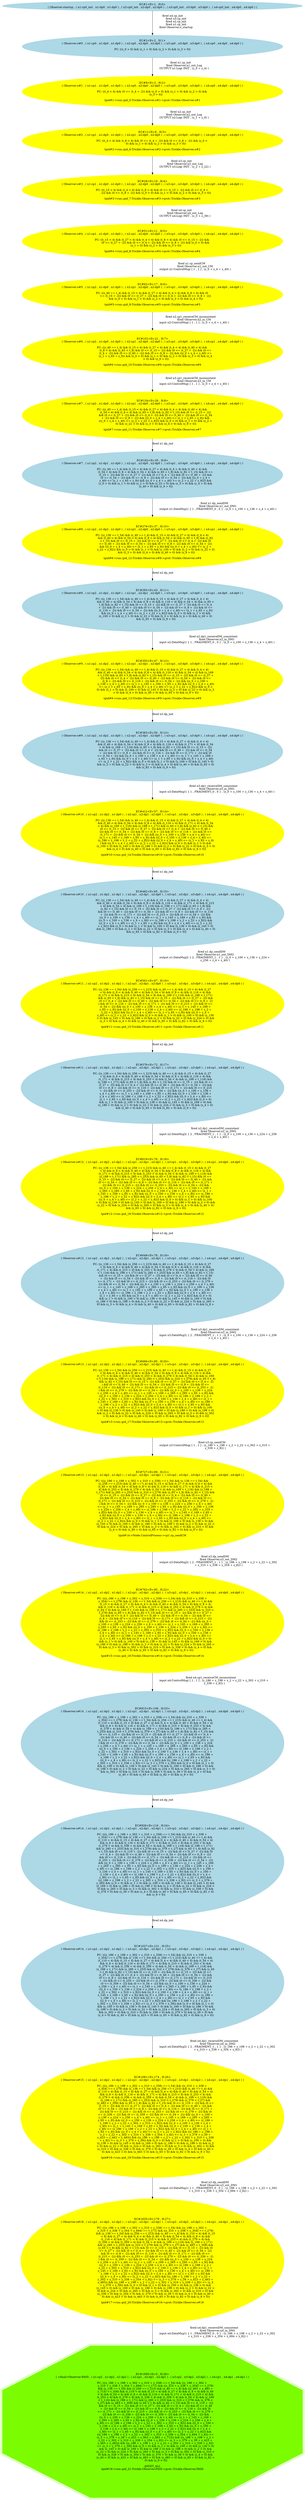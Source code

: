 digraph fscn {
EC1 [
	label="EC#1<Ev:1 , H:0>
( Observer:startup , ( n1:cp0_init , n1:dp0 , n1:dp0 ) , ( n2:cp0_init , n2:dp0 , n2:dp0 ) , ( n3:cp0_init , n3:dp0 , n3:dp0 ) , ( n4:cp0_init , n4:dp0 , n4:dp0 ) )"
	color=lightblue
	shape=ellipse
	style=filled
]
EC1 -> EC2 [
	label="fired n4.cp_init
	fired n3.cp_init
	fired n2.cp_init
	fired n1.cp_init
	fired Observer.o_startup
	"
]
EC2 [
	label="EC#2<Ev:2 , H:1>
( Observer:o#0 , ( n1:cp0 , n1:dp0 , n1:dp0 ) , ( n2:cp0 , n2:dp0 , n2:dp0 ) , ( n3:cp0 , n3:dp0 , n3:dp0 ) , ( n4:cp0 , n4:dp0 , n4:dp0 ) )

PC: ((z_0 > 0) && (z_1 > 0) && (z_2 > 0) && (z_3 > 0))
	"
	color=lightblue
	shape=ellipse
	style=filled
]
EC2 -> EC8 [
	label="fired n1.cp_init
	fired Observer.n1_out_Log
	OUTPUT n1:Log( INIT , (z_0 + z_4) )
	"
]
EC8 [
	label="EC#8<Ev:3 , H:2>
( Observer:o#1 , ( n1:cp1 , n1:dp0 , n1:dp0 ) , ( n2:cp0 , n2:dp0 , n2:dp0 ) , ( n3:cp0 , n3:dp0 , n3:dp0 ) , ( n4:cp0 , n4:dp0 , n4:dp0 ) )

PC: ((t_4 < 4) && (0 <= (t_4 + -2)) && (z_0 > 0) && (z_1 > 0) && (z_2 > 0) && 
	(z_3 > 0))
	
tpid#1->run::pid_5:Trickle.Observer.o#1->prot::Trickle.Observer.o#1"
	color=yellow
	shape=ellipse
	style=filled
]
EC8 -> EC11 [
	label="fired n2.cp_init
	fired Observer.n2_out_Log
	OUTPUT n2:Log( INIT , (z_1 + z_9) )
	"
]
EC11 [
	label="EC#11<Ev:6 , H:3>
( Observer:o#2 , ( n1:cp1 , n1:dp0 , n1:dp0 ) , ( n2:cp1 , n2:dp0 , n2:dp0 ) , ( n3:cp0 , n3:dp0 , n3:dp0 ) , ( n4:cp0 , n4:dp0 , n4:dp0 ) )

PC: ((t_4 < 4) && (t_8 < 4) && (0 <= (t_4 + -2)) && (0 <= (t_8 + -2)) && (z_0 > 
	0) && (z_1 > 0) && (z_2 > 0) && (z_3 > 0))
	
tpid#2->run::pid_6:Trickle.Observer.o#2->prot::Trickle.Observer.o#2"
	color=yellow
	shape=ellipse
	style=filled
]
EC11 -> EC28 [
	label="fired n3.cp_init
	fired Observer.n3_out_Log
	OUTPUT n3:Log( INIT , (z_2 + z_22) )
	"
]
EC28 [
	label="EC#28<Ev:10 , H:4>
( Observer:o#3 , ( n1:cp1 , n1:dp0 , n1:dp0 ) , ( n2:cp1 , n2:dp0 , n2:dp0 ) , ( n3:cp1 , n3:dp0 , n3:dp0 ) , ( n4:cp0 , n4:dp0 , n4:dp0 ) )

PC: ((t_15 < 4) && (t_4 < 4) && (t_8 < 4) && (0 <= (t_15 + -2)) && (0 <= (t_4 + 
	-2)) && (0 <= (t_8 + -2)) && (z_0 > 0) && (z_1 > 0) && (z_2 > 0) && (z_3 > 0))
	
tpid#3->run::pid_7:Trickle.Observer.o#3->prot::Trickle.Observer.o#3"
	color=yellow
	shape=ellipse
	style=filled
]
EC28 -> EC51 [
	label="fired n4.cp_init
	fired Observer.n4_out_Log
	OUTPUT n4:Log( INIT , (z_3 + z_39) )
	"
]
EC51 [
	label="EC#51<Ev:11 , H:5>
( Observer:o#4 , ( n1:cp1 , n1:dp0 , n1:dp0 ) , ( n2:cp1 , n2:dp0 , n2:dp0 ) , ( n3:cp1 , n3:dp0 , n3:dp0 ) , ( n4:cp1 , n4:dp0 , n4:dp0 ) )

PC: ((t_15 < 4) && (t_27 < 4) && (t_4 < 4) && (t_8 < 4) && (0 <= (t_15 + -2)) && 
	(0 <= (t_27 + -2)) && (0 <= (t_4 + -2)) && (0 <= (t_8 + -2)) && (z_0 > 0) && 
	(z_1 > 0) && (z_2 > 0) && (z_3 > 0))
	
tpid#4->run::pid_8:Trickle.Observer.o#4->prot::Trickle.Observer.o#4"
	color=yellow
	shape=ellipse
	style=filled
]
EC51 -> EC62 [
	label="fired n1.cp_sendCM
	fired Observer.n1_out_CM
	output n1:ControlMsg( [ 1 , 1 ] , (z_0 + z_4 + z_40) )
	"
]
EC62 [
	label="EC#62<Ev:17 , H:6>
( Observer:o#5 , ( n1:cp2 , n1:dp0 , n1:dp0 ) , ( n2:cp1 , n2:dp0 , n2:dp0 ) , ( n3:cp1 , n3:dp0 , n3:dp0 ) , ( n4:cp1 , n4:dp0 , n4:dp0 ) )

PC: ((z_40 == t_4) && (t_15 < 4) && (t_27 < 4) && (t_4 < 4) && (t_8 < 4) && (0 
	<= (t_15 + -2)) && (0 <= (t_27 + -2)) && (0 <= (t_4 + -2)) && (0 <= (t_8 + -2)) 
	&& (z_0 > 0) && (z_1 > 0) && (z_2 > 0) && (z_3 > 0) && (z_4 > 0))
	
tpid#5->run::pid_9:Trickle.Observer.o#5->prot::Trickle.Observer.o#5"
	color=yellow
	shape=ellipse
	style=filled
]
EC62 -> EC101 [
	label="fired n2.cp1_receiveCM_inconsistent
	fired Observer.n2_in_CM
	input n2:ControlMsg( [ 1 , 1 ] , (z_0 + z_4 + z_40) )
	"
]
EC101 [
	label="EC#101<Ev:21 , H:7>
( Observer:o#6 , ( n1:cp2 , n1:dp0 , n1:dp0 ) , ( n2:cp1 , n2:dp0 , n2:dp0 ) , ( n3:cp1 , n3:dp0 , n3:dp0 ) , ( n4:cp1 , n4:dp0 , n4:dp0 ) )

PC: ((z_40 == t_4) && (t_15 < 4) && (t_27 < 4) && (t_4 < 4) && (t_40 < 4) && 
	(t_8 < 4) && (z_65 < t_8) && (0 <= (t_15 + -2)) && (0 <= (t_27 + -2)) && (0 <= 
	(t_4 + -2)) && (0 <= (t_40 + -2)) && (0 <= (t_8 + -2)) && ((z_0 + z_4 + z_40) <= 
	(z_1 + z_65 + z_9)) && (z_0 > 0) && (z_1 > 0) && (z_2 > 0) && (z_3 > 0) && (z_4 
	> 0) && (z_9 > 0))
	
tpid#6->run::pid_10:Trickle.Observer.o#6->prot::Trickle.Observer.o#6"
	color=yellow
	shape=ellipse
	style=filled
]
EC101 -> EC134 [
	label="fired n3.cp1_receiveCM_inconsistent
	fired Observer.n3_in_CM
	input n3:ControlMsg( [ 1 , 1 ] , (z_0 + z_4 + z_40) )
	"
]
EC134 [
	label="EC#134<Ev:26 , H:8>
( Observer:o#7 , ( n1:cp2 , n1:dp0 , n1:dp0 ) , ( n2:cp1 , n2:dp0 , n2:dp0 ) , ( n3:cp1 , n3:dp0 , n3:dp0 ) , ( n4:cp1 , n4:dp0 , n4:dp0 ) )

PC: ((z_40 == t_4) && (t_15 < 4) && (t_27 < 4) && (t_4 < 4) && (t_40 < 4) && 
	(t_54 < 4) && (t_8 < 4) && (z_65 < t_8) && (z_82 < t_15) && (0 <= (t_15 + -2)) 
	&& (0 <= (t_27 + -2)) && (0 <= (t_4 + -2)) && (0 <= (t_40 + -2)) && (0 <= (t_54 
	+ -2)) && (0 <= (t_8 + -2)) && ((z_0 + z_4 + z_40) <= (z_1 + z_65 + z_9)) && 
	((z_0 + z_4 + z_40) <= (z_2 + z_22 + z_82)) && (z_0 > 0) && (z_1 > 0) && (z_2 > 
	0) && (z_22 > 0) && (z_3 > 0) && (z_4 > 0) && (z_9 > 0))
	
tpid#7->run::pid_11:Trickle.Observer.o#7->prot::Trickle.Observer.o#7"
	color=yellow
	shape=ellipse
	style=filled
]
EC134 -> EC182 [
	label="fired n1.dp_init
	"
]
EC182 [
	label="EC#182<Ev:35 , H:9>
( Observer:o#7 , ( n1:cp2 , n1:dp1 , n1:dp0 ) , ( n2:cp1 , n2:dp0 , n2:dp0 ) , ( n3:cp1 , n3:dp0 , n3:dp0 ) , ( n4:cp1 , n4:dp0 , n4:dp0 ) )

PC: ((z_40 == t_4) && (t_15 < 4) && (t_27 < 4) && (t_4 < 4) && (t_40 < 4) && 
	(t_54 < 4) && (t_8 < 4) && (t_54 < 4) && (z_65 < t_8) && (z_82 < t_15) && (0 <= 
	(t_15 + -2)) && (0 <= (t_27 + -2)) && (0 <= (t_4 + -2)) && (0 <= (t_40 + -2)) && 
	(0 <= (t_54 + -2)) && (0 <= (t_8 + -2)) && (0 <= (t_54 + -2)) && ((z_0 + z_4 + 
	z_40) <= (z_1 + z_65 + z_9)) && ((z_0 + z_4 + z_40) <= (z_2 + z_22 + z_82)) && 
	(z_0 > 0) && (z_1 > 0) && (z_2 > 0) && (z_22 > 0) && (z_3 > 0) && (z_4 > 0) && 
	(z_40 > 0) && (z_9 > 0))
	"
	color=lightblue
	shape=ellipse
	style=filled
]
EC182 -> EC276 [
	label="fired n1.dp_sendDM
	fired Observer.n1_out_DM1
	output n1:DataMsg1( { 1 , FRAGMENT_0 , 0 } , (z_0 + z_100 + z_136 + z_4 + z_40) )
	"
]
EC276 [
	label="EC#276<Ev:37 , H:10>
( Observer:o#8 , ( n1:cp2 , n1:dp2 , n1:dp0 ) , ( n2:cp1 , n2:dp0 , n2:dp0 ) , ( n3:cp1 , n3:dp0 , n3:dp0 ) , ( n4:cp1 , n4:dp0 , n4:dp0 ) )

PC: ((z_136 == t_54) && (z_40 == t_4) && (t_15 < 4) && (t_27 < 4) && (t_4 < 4) 
	&& (t_40 < 4) && (t_54 < 4) && (t_8 < 4) && (t_54 < 4) && (z_65 < t_8) && (z_82 
	< t_15) && (0 <= (t_15 + -2)) && (0 <= (t_27 + -2)) && (0 <= (t_4 + -2)) && (0 
	<= (t_40 + -2)) && (0 <= (t_54 + -2)) && (0 <= (t_8 + -2)) && (0 <= (t_54 + -2)) 
	&& ((z_0 + z_4 + z_40) <= (z_1 + z_65 + z_9)) && ((z_0 + z_4 + z_40) <= (z_2 + 
	z_22 + z_82)) && (z_0 > 0) && (z_1 > 0) && (z_100 > 0) && (z_2 > 0) && (z_22 > 0)
	 && (z_3 > 0) && (z_4 > 0) && (z_40 > 0) && (z_9 > 0))
	
tpid#8->run::pid_12:Trickle.Observer.o#8->prot::Trickle.Observer.o#8"
	color=yellow
	shape=ellipse
	style=filled
]
EC276 -> EC293 [
	label="fired n2.dp_init
	"
]
EC293 [
	label="EC#293<Ev:43 , H:11>
( Observer:o#8 , ( n1:cp2 , n1:dp2 , n1:dp0 ) , ( n2:cp1 , n2:dp1 , n2:dp0 ) , ( n3:cp1 , n3:dp0 , n3:dp0 ) , ( n4:cp1 , n4:dp0 , n4:dp0 ) )

PC: ((z_136 == t_54) && (z_40 == t_4) && (t_15 < 4) && (t_27 < 4) && (t_4 < 4) 
	&& (t_40 < 4) && (t_54 < 4) && (t_8 < 4) && (t_116 < 4) && (t_54 < 4) && (z_65 < 
	t_8) && (z_82 < t_15) && (0 <= (t_15 + -2)) && (0 <= (t_27 + -2)) && (0 <= (t_4 
	+ -2)) && (0 <= (t_40 + -2)) && (0 <= (t_54 + -2)) && (0 <= (t_8 + -2)) && (0 <= 
	(t_116 + -2)) && (0 <= (t_54 + -2)) && ((z_0 + z_4 + z_40) <= (z_1 + z_65 + z_9))
	 && ((z_0 + z_4 + z_40) <= (z_2 + z_22 + z_82)) && (z_0 > 0) && (z_1 > 0) && 
	(z_100 > 0) && (z_2 > 0) && (z_22 > 0) && (z_3 > 0) && (z_4 > 0) && (z_40 > 0) 
	&& (z_65 > 0) && (z_9 > 0))
	"
	color=lightblue
	shape=ellipse
	style=filled
]
EC293 -> EC350 [
	label="fired n2.dp1_receiveDM_consistent
	fired Observer.n2_in_DM1
	input n2:DataMsg1( { 1 , FRAGMENT_0 , 0 } , (z_0 + z_100 + z_136 + z_4 + z_40) )
	"
]
EC350 [
	label="EC#350<Ev:47 , H:12>
( Observer:o#9 , ( n1:cp2 , n1:dp2 , n1:dp0 ) , ( n2:cp1 , n2:dp1 , n2:dp0 ) , ( n3:cp1 , n3:dp0 , n3:dp0 ) , ( n4:cp1 , n4:dp0 , n4:dp0 ) )

PC: ((z_136 == t_54) && (z_40 == t_4) && (t_15 < 4) && (t_27 < 4) && (t_4 < 4) 
	&& (t_40 < 4) && (t_54 < 4) && (t_8 < 4) && (t_116 < 4) && (t_54 < 4) && (z_169 
	< t_116) && (z_65 < t_8) && (z_82 < t_15) && (0 <= (t_15 + -2)) && (0 <= (t_27 + 
	-2)) && (0 <= (t_4 + -2)) && (0 <= (t_40 + -2)) && (0 <= (t_54 + -2)) && (0 <= 
	(t_8 + -2)) && (0 <= (t_116 + -2)) && (0 <= (t_54 + -2)) && ((z_0 + z_100 + 
	z_136 + z_4 + z_40) <= (z_1 + z_145 + z_169 + z_65 + z_9)) && ((z_0 + z_4 + z_40)
	 <= (z_1 + z_65 + z_9)) && ((z_0 + z_4 + z_40) <= (z_2 + z_22 + z_82)) && (z_0 > 
	0) && (z_1 > 0) && (z_100 > 0) && (z_145 > 0) && (z_2 > 0) && (z_22 > 0) && (z_3 
	> 0) && (z_4 > 0) && (z_40 > 0) && (z_65 > 0) && (z_9 > 0))
	
tpid#9->run::pid_13:Trickle.Observer.o#9->prot::Trickle.Observer.o#9"
	color=yellow
	shape=ellipse
	style=filled
]
EC350 -> EC383 [
	label="fired n3.dp_init
	"
]
EC383 [
	label="EC#383<Ev:50 , H:13>
( Observer:o#9 , ( n1:cp2 , n1:dp2 , n1:dp0 ) , ( n2:cp1 , n2:dp1 , n2:dp0 ) , ( n3:cp1 , n3:dp1 , n3:dp0 ) , ( n4:cp1 , n4:dp0 , n4:dp0 ) )

PC: ((z_136 == t_54) && (z_40 == t_4) && (t_15 < 4) && (t_27 < 4) && (t_4 < 4) 
	&& (t_40 < 4) && (t_54 < 4) && (t_8 < 4) && (t_116 < 4) && (t_171 < 4) && (t_54 
	< 4) && (z_169 < t_116) && (z_65 < t_8) && (z_82 < t_15) && (0 <= (t_15 + -2)) 
	&& (0 <= (t_27 + -2)) && (0 <= (t_4 + -2)) && (0 <= (t_40 + -2)) && (0 <= (t_54 
	+ -2)) && (0 <= (t_8 + -2)) && (0 <= (t_116 + -2)) && (0 <= (t_171 + -2)) && (0 
	<= (t_54 + -2)) && ((z_0 + z_100 + z_136 + z_4 + z_40) <= (z_1 + z_145 + z_169 + 
	z_65 + z_9)) && ((z_0 + z_4 + z_40) <= (z_1 + z_65 + z_9)) && ((z_0 + z_4 + z_40)
	 <= (z_2 + z_22 + z_82)) && (z_0 > 0) && (z_1 > 0) && (z_100 > 0) && (z_145 > 0) 
	&& (z_2 > 0) && (z_22 > 0) && (z_3 > 0) && (z_4 > 0) && (z_40 > 0) && (z_65 > 0) 
	&& (z_82 > 0) && (z_9 > 0))
	"
	color=lightblue
	shape=ellipse
	style=filled
]
EC383 -> EC412 [
	label="fired n3.dp1_receiveDM_consistent
	fired Observer.n3_in_DM1
	input n3:DataMsg1( { 1 , FRAGMENT_0 , 0 } , (z_0 + z_100 + z_136 + z_4 + z_40) )
	"
]
EC412 [
	label="EC#412<Ev:57 , H:14>
( Observer:o#10 , ( n1:cp2 , n1:dp2 , n1:dp0 ) , ( n2:cp1 , n2:dp1 , n2:dp0 ) , ( n3:cp1 , n3:dp1 , n3:dp0 ) , ( n4:cp1 , n4:dp0 , n4:dp0 ) )

PC: ((z_136 == t_54) && (z_40 == t_4) && (t_15 < 4) && (t_27 < 4) && (t_4 < 4) 
	&& (t_40 < 4) && (t_54 < 4) && (t_8 < 4) && (t_116 < 4) && (t_171 < 4) && (t_54 
	< 4) && (z_169 < t_116) && (z_198 < t_171) && (z_65 < t_8) && (z_82 < t_15) && 
	(0 <= (t_15 + -2)) && (0 <= (t_27 + -2)) && (0 <= (t_4 + -2)) && (0 <= (t_40 + 
	-2)) && (0 <= (t_54 + -2)) && (0 <= (t_8 + -2)) && (0 <= (t_116 + -2)) && (0 <= 
	(t_171 + -2)) && (0 <= (t_54 + -2)) && ((z_0 + z_100 + z_136 + z_4 + z_40) <= 
	(z_1 + z_145 + z_169 + z_65 + z_9)) && ((z_0 + z_100 + z_136 + z_4 + z_40) <= 
	(z_186 + z_198 + z_2 + z_22 + z_82)) && ((z_0 + z_4 + z_40) <= (z_1 + z_65 + z_9)
	) && ((z_0 + z_4 + z_40) <= (z_2 + z_22 + z_82)) && (z_0 > 0) && (z_1 > 0) && 
	(z_100 > 0) && (z_145 > 0) && (z_186 > 0) && (z_2 > 0) && (z_22 > 0) && (z_3 > 0)
	 && (z_4 > 0) && (z_40 > 0) && (z_65 > 0) && (z_82 > 0) && (z_9 > 0))
	
tpid#10->run::pid_14:Trickle.Observer.o#10->prot::Trickle.Observer.o#10"
	color=yellow
	shape=ellipse
	style=filled
]
EC412 -> EC482 [
	label="fired n1.dp_init
	"
]
EC482 [
	label="EC#482<Ev:65 , H:15>
( Observer:o#10 , ( n1:cp2 , n1:dp2 , n1:dp1 ) , ( n2:cp1 , n2:dp1 , n2:dp0 ) , ( n3:cp1 , n3:dp1 , n3:dp0 ) , ( n4:cp1 , n4:dp0 , n4:dp0 ) )

PC: ((z_136 == t_54) && (z_40 == t_4) && (t_15 < 4) && (t_27 < 4) && (t_4 < 4) 
	&& (t_40 < 4) && (t_54 < 4) && (t_8 < 4) && (t_116 < 4) && (t_171 < 4) && (t_215 
	< 4) && (t_54 < 4) && (z_169 < t_116) && (z_198 < t_171) && (z_65 < t_8) && 
	(z_82 < t_15) && (0 <= (t_15 + -2)) && (0 <= (t_27 + -2)) && (0 <= (t_4 + -2)) 
	&& (0 <= (t_40 + -2)) && (0 <= (t_54 + -2)) && (0 <= (t_8 + -2)) && (0 <= (t_116 
	+ -2)) && (0 <= (t_171 + -2)) && (0 <= (t_215 + -2)) && (0 <= (t_54 + -2)) && 
	((z_0 + z_100 + z_136 + z_4 + z_40) <= (z_1 + z_145 + z_169 + z_65 + z_9)) && 
	((z_0 + z_100 + z_136 + z_4 + z_40) <= (z_186 + z_198 + z_2 + z_22 + z_82)) && 
	((z_0 + z_4 + z_40) <= (z_1 + z_65 + z_9)) && ((z_0 + z_4 + z_40) <= (z_2 + z_22 
	+ z_82)) && (z_0 > 0) && (z_1 > 0) && (z_100 > 0) && (z_136 > 0) && (z_145 > 0) 
	&& (z_186 > 0) && (z_2 > 0) && (z_22 > 0) && (z_3 > 0) && (z_4 > 0) && (z_40 > 0)
	 && (z_65 > 0) && (z_82 > 0) && (z_9 > 0))
	"
	color=lightblue
	shape=ellipse
	style=filled
]
EC482 -> EC561 [
	label="fired n1.dp_sendDM
	fired Observer.n1_out_DM2
	output n1:DataMsg2( { 2 , FRAGMENT_1 , 1 } , (z_0 + z_100 + z_136 + z_224 + 
	z_256 + z_4 + z_40) )
	"
]
EC561 [
	label="EC#561<Ev:67 , H:16>
( Observer:o#11 , ( n1:cp2 , n1:dp2 , n1:dp2 ) , ( n2:cp1 , n2:dp1 , n2:dp0 ) , ( n3:cp1 , n3:dp1 , n3:dp0 ) , ( n4:cp1 , n4:dp0 , n4:dp0 ) )

PC: ((z_136 == t_54) && (z_256 == t_215) && (z_40 == t_4) && (t_15 < 4) && (t_27 
	< 4) && (t_4 < 4) && (t_40 < 4) && (t_54 < 4) && (t_8 < 4) && (t_116 < 4) && 
	(t_171 < 4) && (t_215 < 4) && (t_54 < 4) && (z_169 < t_116) && (z_198 < t_171) 
	&& (z_65 < t_8) && (z_82 < t_15) && (0 <= (t_15 + -2)) && (0 <= (t_27 + -2)) && 
	(0 <= (t_4 + -2)) && (0 <= (t_40 + -2)) && (0 <= (t_54 + -2)) && (0 <= (t_8 + -2)
	) && (0 <= (t_116 + -2)) && (0 <= (t_171 + -2)) && (0 <= (t_215 + -2)) && (0 <= 
	(t_54 + -2)) && ((z_0 + z_100 + z_136 + z_4 + z_40) <= (z_1 + z_145 + z_169 + 
	z_65 + z_9)) && ((z_0 + z_100 + z_136 + z_4 + z_40) <= (z_186 + z_198 + z_2 + 
	z_22 + z_82)) && ((z_0 + z_4 + z_40) <= (z_1 + z_65 + z_9)) && ((z_0 + z_4 + 
	z_40) <= (z_2 + z_22 + z_82)) && (z_0 > 0) && (z_1 > 0) && (z_100 > 0) && (z_136 
	> 0) && (z_145 > 0) && (z_186 > 0) && (z_2 > 0) && (z_22 > 0) && (z_224 > 0) && 
	(z_3 > 0) && (z_4 > 0) && (z_40 > 0) && (z_65 > 0) && (z_82 > 0) && (z_9 > 0))
	
tpid#11->run::pid_15:Trickle.Observer.o#11->prot::Trickle.Observer.o#11"
	color=yellow
	shape=ellipse
	style=filled
]
EC561 -> EC576 [
	label="fired n2.dp_init
	"
]
EC576 [
	label="EC#576<Ev:72 , H:17>
( Observer:o#11 , ( n1:cp2 , n1:dp2 , n1:dp2 ) , ( n2:cp1 , n2:dp1 , n2:dp1 ) , ( n3:cp1 , n3:dp1 , n3:dp0 ) , ( n4:cp1 , n4:dp0 , n4:dp0 ) )

PC: ((z_136 == t_54) && (z_256 == t_215) && (z_40 == t_4) && (t_15 < 4) && (t_27 
	< 4) && (t_4 < 4) && (t_40 < 4) && (t_54 < 4) && (t_8 < 4) && (t_116 < 4) && 
	(t_171 < 4) && (t_215 < 4) && (t_253 < 4) && (t_54 < 4) && (z_169 < t_116) && 
	(z_198 < t_171) && (z_65 < t_8) && (z_82 < t_15) && (0 <= (t_15 + -2)) && (0 <= 
	(t_27 + -2)) && (0 <= (t_4 + -2)) && (0 <= (t_40 + -2)) && (0 <= (t_54 + -2)) && 
	(0 <= (t_8 + -2)) && (0 <= (t_116 + -2)) && (0 <= (t_171 + -2)) && (0 <= (t_215 
	+ -2)) && (0 <= (t_253 + -2)) && (0 <= (t_54 + -2)) && ((z_0 + z_100 + z_136 + 
	z_4 + z_40) <= (z_1 + z_145 + z_169 + z_65 + z_9)) && ((z_0 + z_100 + z_136 + 
	z_4 + z_40) <= (z_186 + z_198 + z_2 + z_22 + z_82)) && ((z_0 + z_4 + z_40) <= 
	(z_1 + z_65 + z_9)) && ((z_0 + z_4 + z_40) <= (z_2 + z_22 + z_82)) && (z_0 > 0) 
	&& (z_1 > 0) && (z_100 > 0) && (z_136 > 0) && (z_145 > 0) && (z_169 > 0) && 
	(z_186 > 0) && (z_2 > 0) && (z_22 > 0) && (z_224 > 0) && (z_3 > 0) && (z_4 > 0) 
	&& (z_40 > 0) && (z_65 > 0) && (z_82 > 0) && (z_9 > 0))
	"
	color=lightblue
	shape=ellipse
	style=filled
]
EC576 -> EC619 [
	label="fired n2.dp1_receiveDM_consistent
	fired Observer.n2_in_DM2
	input n2:DataMsg2( { 2 , FRAGMENT_1 , 1 } , (z_0 + z_100 + z_136 + z_224 + z_256 
	+ z_4 + z_40) )
	"
]
EC619 [
	label="EC#619<Ev:76 , H:18>
( Observer:o#12 , ( n1:cp2 , n1:dp2 , n1:dp2 ) , ( n2:cp1 , n2:dp1 , n2:dp1 ) , ( n3:cp1 , n3:dp1 , n3:dp0 ) , ( n4:cp1 , n4:dp0 , n4:dp0 ) )

PC: ((z_136 == t_54) && (z_256 == t_215) && (z_40 == t_4) && (t_15 < 4) && (t_27 
	< 4) && (t_4 < 4) && (t_40 < 4) && (t_54 < 4) && (t_8 < 4) && (t_116 < 4) && 
	(t_171 < 4) && (t_215 < 4) && (t_253 < 4) && (t_54 < 4) && (z_169 < t_116) && 
	(z_198 < t_171) && (z_285 < t_253) && (z_65 < t_8) && (z_82 < t_15) && (0 <= 
	(t_15 + -2)) && (0 <= (t_27 + -2)) && (0 <= (t_4 + -2)) && (0 <= (t_40 + -2)) && 
	(0 <= (t_54 + -2)) && (0 <= (t_8 + -2)) && (0 <= (t_116 + -2)) && (0 <= (t_171 + 
	-2)) && (0 <= (t_215 + -2)) && (0 <= (t_253 + -2)) && (0 <= (t_54 + -2)) && 
	((z_0 + z_100 + z_136 + z_224 + z_256 + z_4 + z_40) <= (z_1 + z_145 + z_169 + 
	z_265 + z_285 + z_65 + z_9)) && ((z_0 + z_100 + z_136 + z_4 + z_40) <= (z_1 + 
	z_145 + z_169 + z_65 + z_9)) && ((z_0 + z_100 + z_136 + z_4 + z_40) <= (z_186 + 
	z_198 + z_2 + z_22 + z_82)) && ((z_0 + z_4 + z_40) <= (z_1 + z_65 + z_9)) && 
	((z_0 + z_4 + z_40) <= (z_2 + z_22 + z_82)) && (z_0 > 0) && (z_1 > 0) && (z_100 
	> 0) && (z_136 > 0) && (z_145 > 0) && (z_169 > 0) && (z_186 > 0) && (z_2 > 0) && 
	(z_22 > 0) && (z_224 > 0) && (z_265 > 0) && (z_3 > 0) && (z_4 > 0) && (z_40 > 0) 
	&& (z_65 > 0) && (z_82 > 0) && (z_9 > 0))
	
tpid#12->run::pid_16:Trickle.Observer.o#12->prot::Trickle.Observer.o#12"
	color=yellow
	shape=ellipse
	style=filled
]
EC619 -> EC648 [
	label="fired n3.dp_init
	"
]
EC648 [
	label="EC#648<Ev:78 , H:19>
( Observer:o#12 , ( n1:cp2 , n1:dp2 , n1:dp2 ) , ( n2:cp1 , n2:dp1 , n2:dp1 ) , ( n3:cp1 , n3:dp1 , n3:dp1 ) , ( n4:cp1 , n4:dp0 , n4:dp0 ) )

PC: ((z_136 == t_54) && (z_256 == t_215) && (z_40 == t_4) && (t_15 < 4) && (t_27 
	< 4) && (t_4 < 4) && (t_40 < 4) && (t_54 < 4) && (t_8 < 4) && (t_116 < 4) && 
	(t_171 < 4) && (t_215 < 4) && (t_253 < 4) && (t_279 < 4) && (t_54 < 4) && (z_169 
	< t_116) && (z_198 < t_171) && (z_285 < t_253) && (z_65 < t_8) && (z_82 < t_15) 
	&& (0 <= (t_15 + -2)) && (0 <= (t_27 + -2)) && (0 <= (t_4 + -2)) && (0 <= (t_40 
	+ -2)) && (0 <= (t_54 + -2)) && (0 <= (t_8 + -2)) && (0 <= (t_116 + -2)) && (0 
	<= (t_171 + -2)) && (0 <= (t_215 + -2)) && (0 <= (t_253 + -2)) && (0 <= (t_279 + 
	-2)) && (0 <= (t_54 + -2)) && ((z_0 + z_100 + z_136 + z_224 + z_256 + z_4 + z_40)
	 <= (z_1 + z_145 + z_169 + z_265 + z_285 + z_65 + z_9)) && ((z_0 + z_100 + z_136 
	+ z_4 + z_40) <= (z_1 + z_145 + z_169 + z_65 + z_9)) && ((z_0 + z_100 + z_136 + 
	z_4 + z_40) <= (z_186 + z_198 + z_2 + z_22 + z_82)) && ((z_0 + z_4 + z_40) <= 
	(z_1 + z_65 + z_9)) && ((z_0 + z_4 + z_40) <= (z_2 + z_22 + z_82)) && (z_0 > 0) 
	&& (z_1 > 0) && (z_100 > 0) && (z_136 > 0) && (z_145 > 0) && (z_169 > 0) && 
	(z_186 > 0) && (z_198 > 0) && (z_2 > 0) && (z_22 > 0) && (z_224 > 0) && (z_265 > 
	0) && (z_3 > 0) && (z_4 > 0) && (z_40 > 0) && (z_65 > 0) && (z_82 > 0) && (z_9 > 
	0))
	"
	color=lightblue
	shape=ellipse
	style=filled
]
EC648 -> EC666 [
	label="fired n3.dp1_receiveDM_consistent
	fired Observer.n3_in_DM2
	input n3:DataMsg2( { 2 , FRAGMENT_1 , 1 } , (z_0 + z_100 + z_136 + z_224 + z_256 
	+ z_4 + z_40) )
	"
]
EC666 [
	label="EC#666<Ev:85 , H:20>
( Observer:o#13 , ( n1:cp2 , n1:dp2 , n1:dp2 ) , ( n2:cp1 , n2:dp1 , n2:dp1 ) , ( n3:cp1 , n3:dp1 , n3:dp1 ) , ( n4:cp1 , n4:dp0 , n4:dp0 ) )

PC: ((z_136 == t_54) && (z_256 == t_215) && (z_40 == t_4) && (t_15 < 4) && (t_27 
	< 4) && (t_4 < 4) && (t_40 < 4) && (t_54 < 4) && (t_8 < 4) && (t_116 < 4) && 
	(t_171 < 4) && (t_215 < 4) && (t_253 < 4) && (t_279 < 4) && (t_54 < 4) && (z_169 
	< t_116) && (z_198 < t_171) && (z_285 < t_253) && (z_310 < t_279) && (z_65 < t_8)
	 && (z_82 < t_15) && (0 <= (t_15 + -2)) && (0 <= (t_27 + -2)) && (0 <= (t_4 + -2)
	) && (0 <= (t_40 + -2)) && (0 <= (t_54 + -2)) && (0 <= (t_8 + -2)) && (0 <= 
	(t_116 + -2)) && (0 <= (t_171 + -2)) && (0 <= (t_215 + -2)) && (0 <= (t_253 + -2)
	) && (0 <= (t_279 + -2)) && (0 <= (t_54 + -2)) && ((z_0 + z_100 + z_136 + z_224 
	+ z_256 + z_4 + z_40) <= (z_1 + z_145 + z_169 + z_265 + z_285 + z_65 + z_9)) && 
	((z_0 + z_100 + z_136 + z_224 + z_256 + z_4 + z_40) <= (z_186 + z_198 + z_2 + 
	z_22 + z_302 + z_310 + z_82)) && ((z_0 + z_100 + z_136 + z_4 + z_40) <= (z_1 + 
	z_145 + z_169 + z_65 + z_9)) && ((z_0 + z_100 + z_136 + z_4 + z_40) <= (z_186 + 
	z_198 + z_2 + z_22 + z_82)) && ((z_0 + z_4 + z_40) <= (z_1 + z_65 + z_9)) && 
	((z_0 + z_4 + z_40) <= (z_2 + z_22 + z_82)) && (z_0 > 0) && (z_1 > 0) && (z_100 
	> 0) && (z_136 > 0) && (z_145 > 0) && (z_169 > 0) && (z_186 > 0) && (z_198 > 0) 
	&& (z_2 > 0) && (z_22 > 0) && (z_224 > 0) && (z_265 > 0) && (z_3 > 0) && (z_302 
	> 0) && (z_4 > 0) && (z_40 > 0) && (z_65 > 0) && (z_82 > 0) && (z_9 > 0))
	
tpid#13->run::pid_17:Trickle.Observer.o#13->prot::Trickle.Observer.o#13"
	color=yellow
	shape=ellipse
	style=filled
]
EC666 -> EC727 [
	label="fired n3.cp_sendCM
	output n3:ControlMsg( [ 1 , 1 ] , (z_186 + z_198 + z_2 + z_22 + z_302 + z_310 + 
	z_338 + z_82) )
	"
]
EC727 [
	label="EC#727<Ev:89 , H:21>
( Observer:o#13 , ( n1:cp2 , n1:dp2 , n1:dp2 ) , ( n2:cp1 , n2:dp1 , n2:dp1 ) , ( n3:cp2 , n3:dp1 , n3:dp1 ) , ( n4:cp1 , n4:dp0 , n4:dp0 ) )

PC: (((z_186 + z_198 + z_302 + z_310 + z_338) == t_54) && (z_136 == t_54) && 
	(z_256 == t_215) && (z_40 == t_4) && (t_15 < 4) && (t_27 < 4) && (t_4 < 4) && 
	(t_40 < 4) && (t_54 < 4) && (t_8 < 4) && (t_116 < 4) && (t_171 < 4) && (t_215 < 
	4) && (t_253 < 4) && (t_279 < 4) && (t_54 < 4) && (z_169 < t_116) && (z_198 < 
	t_171) && (z_285 < t_253) && (z_310 < t_279) && (z_65 < t_8) && (z_82 < t_15) && 
	(0 <= (t_15 + -2)) && (0 <= (t_27 + -2)) && (0 <= (t_4 + -2)) && (0 <= (t_40 + 
	-2)) && (0 <= (t_54 + -2)) && (0 <= (t_8 + -2)) && (0 <= (t_116 + -2)) && (0 <= 
	(t_171 + -2)) && (0 <= (t_215 + -2)) && (0 <= (t_253 + -2)) && (0 <= (t_279 + -2)
	) && (0 <= (t_54 + -2)) && ((z_0 + z_100 + z_136 + z_224 + z_256 + z_4 + z_40) 
	<= (z_1 + z_145 + z_169 + z_265 + z_285 + z_65 + z_9)) && ((z_0 + z_100 + z_136 
	+ z_224 + z_256 + z_4 + z_40) <= (z_186 + z_198 + z_2 + z_22 + z_302 + z_310 + 
	z_82)) && ((z_0 + z_100 + z_136 + z_4 + z_40) <= (z_1 + z_145 + z_169 + z_65 + 
	z_9)) && ((z_0 + z_100 + z_136 + z_4 + z_40) <= (z_186 + z_198 + z_2 + z_22 + 
	z_82)) && ((z_0 + z_4 + z_40) <= (z_1 + z_65 + z_9)) && ((z_0 + z_4 + z_40) <= 
	(z_2 + z_22 + z_82)) && (z_0 > 0) && (z_1 > 0) && (z_100 > 0) && (z_136 > 0) && 
	(z_145 > 0) && (z_169 > 0) && (z_186 > 0) && (z_198 > 0) && (z_2 > 0) && (z_22 > 
	0) && (z_224 > 0) && (z_265 > 0) && (z_3 > 0) && (z_302 > 0) && (z_310 > 0) && 
	(z_4 > 0) && (z_40 > 0) && (z_65 > 0) && (z_82 > 0) && (z_9 > 0))
	
tpid#14->Node.ControlProcess->cp1.cp_sendCM"
	color=yellow
	shape=ellipse
	style=filled
]
EC727 -> EC762 [
	label="fired n3.dp_sendDM
	fired Observer.n3_out_DM2
	output n3:DataMsg2( { 2 , FRAGMENT_1 , 1 } , (z_186 + z_198 + z_2 + z_22 + z_302 
	+ z_310 + z_338 + z_354 + z_82) )
	"
]
EC762 [
	label="EC#762<Ev:95 , H:22>
( Observer:o#14 , ( n1:cp2 , n1:dp2 , n1:dp2 ) , ( n2:cp1 , n2:dp1 , n2:dp1 ) , ( n3:cp2 , n3:dp1 , n3:dp2 ) , ( n4:cp1 , n4:dp0 , n4:dp0 ) )

PC: (((z_186 + z_198 + z_302 + z_310 + z_338) == t_54) && ((z_310 + z_338 + 
	z_354) == t_279) && (z_136 == t_54) && (z_256 == t_215) && (z_40 == t_4) && 
	(t_15 < 4) && (t_27 < 4) && (t_4 < 4) && (t_40 < 4) && (t_54 < 4) && (t_8 < 4) 
	&& (t_116 < 4) && (t_171 < 4) && (t_215 < 4) && (t_253 < 4) && (t_279 < 4) && 
	(t_54 < 4) && (z_169 < t_116) && (z_198 < t_171) && (z_285 < t_253) && (z_310 < 
	t_279) && (z_65 < t_8) && (z_82 < t_15) && (0 <= (t_15 + -2)) && (0 <= (t_27 + 
	-2)) && (0 <= (t_4 + -2)) && (0 <= (t_40 + -2)) && (0 <= (t_54 + -2)) && (0 <= 
	(t_8 + -2)) && (0 <= (t_116 + -2)) && (0 <= (t_171 + -2)) && (0 <= (t_215 + -2)) 
	&& (0 <= (t_253 + -2)) && (0 <= (t_279 + -2)) && (0 <= (t_54 + -2)) && ((z_0 + 
	z_100 + z_136 + z_224 + z_256 + z_4 + z_40) <= (z_1 + z_145 + z_169 + z_265 + 
	z_285 + z_65 + z_9)) && ((z_0 + z_100 + z_136 + z_224 + z_256 + z_4 + z_40) <= 
	(z_186 + z_198 + z_2 + z_22 + z_302 + z_310 + z_82)) && ((z_0 + z_100 + z_136 + 
	z_4 + z_40) <= (z_1 + z_145 + z_169 + z_65 + z_9)) && ((z_0 + z_100 + z_136 + 
	z_4 + z_40) <= (z_186 + z_198 + z_2 + z_22 + z_82)) && ((z_0 + z_4 + z_40) <= 
	(z_1 + z_65 + z_9)) && ((z_0 + z_4 + z_40) <= (z_2 + z_22 + z_82)) && (z_0 > 0) 
	&& (z_1 > 0) && (z_100 > 0) && (z_136 > 0) && (z_145 > 0) && (z_169 > 0) && 
	(z_186 > 0) && (z_198 > 0) && (z_2 > 0) && (z_22 > 0) && (z_224 > 0) && (z_265 > 
	0) && (z_3 > 0) && (z_302 > 0) && (z_310 > 0) && (z_338 > 0) && (z_4 > 0) && 
	(z_40 > 0) && (z_65 > 0) && (z_82 > 0) && (z_9 > 0))
	
tpid#15->run::pid_18:Trickle.Observer.o#14->prot::Trickle.Observer.o#14"
	color=yellow
	shape=ellipse
	style=filled
]
EC762 -> EC815 [
	label="fired n4.cp1_receiveCM_inconsistent
	input n4:ControlMsg( [ 1 , 1 ] , (z_186 + z_198 + z_2 + z_22 + z_302 + z_310 + 
	z_338 + z_82) )
	"
]
EC815 [
	label="EC#815<Ev:106 , H:23>
( Observer:o#14 , ( n1:cp2 , n1:dp2 , n1:dp2 ) , ( n2:cp1 , n2:dp1 , n2:dp1 ) , ( n3:cp2 , n3:dp1 , n3:dp2 ) , ( n4:cp1 , n4:dp0 , n4:dp0 ) )

PC: (((z_186 + z_198 + z_302 + z_310 + z_338) == t_54) && ((z_310 + z_338 + 
	z_354) == t_279) && (z_136 == t_54) && (z_256 == t_215) && (z_40 == t_4) && 
	(t_110 < 4) && (t_15 < 4) && (t_27 < 4) && (t_4 < 4) && (t_40 < 4) && (t_54 < 4) 
	&& (t_8 < 4) && (t_116 < 4) && (t_171 < 4) && (t_215 < 4) && (t_253 < 4) && 
	(t_279 < 4) && (t_54 < 4) && (z_169 < t_116) && (z_198 < t_171) && (z_285 < 
	t_253) && (z_310 < t_279) && (z_379 < t_27) && (z_65 < t_8) && (z_82 < t_15) && 
	(0 <= (t_110 + -2)) && (0 <= (t_15 + -2)) && (0 <= (t_27 + -2)) && (0 <= (t_4 + 
	-2)) && (0 <= (t_40 + -2)) && (0 <= (t_54 + -2)) && (0 <= (t_8 + -2)) && (0 <= 
	(t_116 + -2)) && (0 <= (t_171 + -2)) && (0 <= (t_215 + -2)) && (0 <= (t_253 + -2)
	) && (0 <= (t_279 + -2)) && (0 <= (t_54 + -2)) && ((z_0 + z_100 + z_136 + z_224 
	+ z_256 + z_4 + z_40) <= (z_1 + z_145 + z_169 + z_265 + z_285 + z_65 + z_9)) && 
	((z_0 + z_100 + z_136 + z_224 + z_256 + z_4 + z_40) <= (z_186 + z_198 + z_2 + 
	z_22 + z_302 + z_310 + z_82)) && ((z_0 + z_100 + z_136 + z_4 + z_40) <= (z_1 + 
	z_145 + z_169 + z_65 + z_9)) && ((z_0 + z_100 + z_136 + z_4 + z_40) <= (z_186 + 
	z_198 + z_2 + z_22 + z_82)) && ((z_0 + z_4 + z_40) <= (z_1 + z_65 + z_9)) && 
	((z_0 + z_4 + z_40) <= (z_2 + z_22 + z_82)) && ((z_186 + z_198 + z_2 + z_22 + 
	z_302 + z_310 + z_338 + z_82) <= (z_3 + z_379 + z_39)) && (z_0 > 0) && (z_1 > 0) 
	&& (z_100 > 0) && (z_136 > 0) && (z_145 > 0) && (z_169 > 0) && (z_186 > 0) && 
	(z_198 > 0) && (z_2 > 0) && (z_22 > 0) && (z_224 > 0) && (z_265 > 0) && (z_3 > 0)
	 && (z_302 > 0) && (z_310 > 0) && (z_338 > 0) && (z_39 > 0) && (z_4 > 0) && 
	(z_40 > 0) && (z_65 > 0) && (z_82 > 0) && (z_9 > 0))
	"
	color=lightblue
	shape=ellipse
	style=filled
]
EC815 -> EC926 [
	label="fired n4.dp_init
	"
]
EC926 [
	label="EC#926<Ev:116 , H:24>
( Observer:o#14 , ( n1:cp2 , n1:dp2 , n1:dp2 ) , ( n2:cp1 , n2:dp1 , n2:dp1 ) , ( n3:cp2 , n3:dp1 , n3:dp2 ) , ( n4:cp1 , n4:dp1 , n4:dp0 ) )

PC: (((z_186 + z_198 + z_302 + z_310 + z_338) == t_54) && ((z_310 + z_338 + 
	z_354) == t_279) && (z_136 == t_54) && (z_256 == t_215) && (z_40 == t_4) && 
	(t_110 < 4) && (t_15 < 4) && (t_27 < 4) && (t_4 < 4) && (t_40 < 4) && (t_54 < 4) 
	&& (t_8 < 4) && (t_116 < 4) && (t_171 < 4) && (t_215 < 4) && (t_253 < 4) && 
	(t_279 < 4) && (t_336 < 4) && (t_54 < 4) && (z_169 < t_116) && (z_198 < t_171) 
	&& (z_285 < t_253) && (z_310 < t_279) && (z_379 < t_27) && (z_65 < t_8) && (z_82 
	< t_15) && (0 <= (t_110 + -2)) && (0 <= (t_15 + -2)) && (0 <= (t_27 + -2)) && (0 
	<= (t_4 + -2)) && (0 <= (t_40 + -2)) && (0 <= (t_54 + -2)) && (0 <= (t_8 + -2)) 
	&& (0 <= (t_116 + -2)) && (0 <= (t_171 + -2)) && (0 <= (t_215 + -2)) && (0 <= 
	(t_253 + -2)) && (0 <= (t_279 + -2)) && (0 <= (t_336 + -2)) && (0 <= (t_54 + -2))
	 && ((z_0 + z_100 + z_136 + z_224 + z_256 + z_4 + z_40) <= (z_1 + z_145 + z_169 
	+ z_265 + z_285 + z_65 + z_9)) && ((z_0 + z_100 + z_136 + z_224 + z_256 + z_4 + 
	z_40) <= (z_186 + z_198 + z_2 + z_22 + z_302 + z_310 + z_82)) && ((z_0 + z_100 + 
	z_136 + z_4 + z_40) <= (z_1 + z_145 + z_169 + z_65 + z_9)) && ((z_0 + z_100 + 
	z_136 + z_4 + z_40) <= (z_186 + z_198 + z_2 + z_22 + z_82)) && ((z_0 + z_4 + 
	z_40) <= (z_1 + z_65 + z_9)) && ((z_0 + z_4 + z_40) <= (z_2 + z_22 + z_82)) && 
	((z_186 + z_198 + z_2 + z_22 + z_302 + z_310 + z_338 + z_82) <= (z_3 + z_379 + 
	z_39)) && (z_0 > 0) && (z_1 > 0) && (z_100 > 0) && (z_136 > 0) && (z_145 > 0) && 
	(z_169 > 0) && (z_186 > 0) && (z_198 > 0) && (z_2 > 0) && (z_22 > 0) && (z_224 > 
	0) && (z_265 > 0) && (z_3 > 0) && (z_302 > 0) && (z_310 > 0) && (z_338 > 0) && 
	(z_379 > 0) && (z_39 > 0) && (z_4 > 0) && (z_40 > 0) && (z_65 > 0) && (z_82 > 0) 
	&& (z_9 > 0))
	"
	color=lightblue
	shape=ellipse
	style=filled
]
EC926 -> EC1027 [
	label="fired n4.dp_init
	"
]
EC1027 [
	label="EC#1027<Ev:121 , H:25>
( Observer:o#14 , ( n1:cp2 , n1:dp2 , n1:dp2 ) , ( n2:cp1 , n2:dp1 , n2:dp1 ) , ( n3:cp2 , n3:dp1 , n3:dp2 ) , ( n4:cp1 , n4:dp1 , n4:dp1 ) )

PC: (((z_186 + z_198 + z_302 + z_310 + z_338) == t_54) && ((z_310 + z_338 + 
	z_354) == t_279) && (z_136 == t_54) && (z_256 == t_215) && (z_40 == t_4) && 
	(t_110 < 4) && (t_15 < 4) && (t_27 < 4) && (t_4 < 4) && (t_40 < 4) && (t_54 < 4) 
	&& (t_8 < 4) && (t_116 < 4) && (t_171 < 4) && (t_215 < 4) && (t_253 < 4) && 
	(t_279 < 4) && (t_336 < 4) && (t_359 < 4) && (t_54 < 4) && (z_169 < t_116) && 
	(z_198 < t_171) && (z_285 < t_253) && (z_310 < t_279) && (z_379 < t_27) && (z_65 
	< t_8) && (z_82 < t_15) && (0 <= (t_110 + -2)) && (0 <= (t_15 + -2)) && (0 <= 
	(t_27 + -2)) && (0 <= (t_4 + -2)) && (0 <= (t_40 + -2)) && (0 <= (t_54 + -2)) && 
	(0 <= (t_8 + -2)) && (0 <= (t_116 + -2)) && (0 <= (t_171 + -2)) && (0 <= (t_215 
	+ -2)) && (0 <= (t_253 + -2)) && (0 <= (t_279 + -2)) && (0 <= (t_336 + -2)) && 
	(0 <= (t_359 + -2)) && (0 <= (t_54 + -2)) && ((z_0 + z_100 + z_136 + z_224 + 
	z_256 + z_4 + z_40) <= (z_1 + z_145 + z_169 + z_265 + z_285 + z_65 + z_9)) && 
	((z_0 + z_100 + z_136 + z_224 + z_256 + z_4 + z_40) <= (z_186 + z_198 + z_2 + 
	z_22 + z_302 + z_310 + z_82)) && ((z_0 + z_100 + z_136 + z_4 + z_40) <= (z_1 + 
	z_145 + z_169 + z_65 + z_9)) && ((z_0 + z_100 + z_136 + z_4 + z_40) <= (z_186 + 
	z_198 + z_2 + z_22 + z_82)) && ((z_0 + z_4 + z_40) <= (z_1 + z_65 + z_9)) && 
	((z_0 + z_4 + z_40) <= (z_2 + z_22 + z_82)) && ((z_186 + z_198 + z_2 + z_22 + 
	z_302 + z_310 + z_338 + z_82) <= (z_3 + z_379 + z_39)) && (z_0 > 0) && (z_1 > 0) 
	&& (z_100 > 0) && (z_136 > 0) && (z_145 > 0) && (z_169 > 0) && (z_186 > 0) && 
	(z_198 > 0) && (z_2 > 0) && (z_22 > 0) && (z_224 > 0) && (z_265 > 0) && (z_3 > 0)
	 && (z_302 > 0) && (z_310 > 0) && (z_338 > 0) && (z_379 > 0) && (z_39 > 0) && 
	(z_4 > 0) && (z_40 > 0) && (z_423 > 0) && (z_65 > 0) && (z_82 > 0) && (z_9 > 0))
	"
	color=lightblue
	shape=ellipse
	style=filled
]
EC1027 -> EC1081 [
	label="fired n4.dp1_receiveDM_consistent
	fired Observer.n4_in_DM2
	input n4:DataMsg2( { 2 , FRAGMENT_1 , 1 } , (z_186 + z_198 + z_2 + z_22 + z_302 
	+ z_310 + z_338 + z_354 + z_82) )
	"
]
EC1081 [
	label="EC#1081<Ev:174 , H:26>
( Observer:o#15 , ( n1:cp2 , n1:dp2 , n1:dp2 ) , ( n2:cp1 , n2:dp1 , n2:dp1 ) , ( n3:cp2 , n3:dp1 , n3:dp2 ) , ( n4:cp1 , n4:dp1 , n4:dp1 ) )

PC: (((z_186 + z_198 + z_302 + z_310 + z_338) == t_54) && ((z_310 + z_338 + 
	z_354) == t_279) && (z_136 == t_54) && (z_256 == t_215) && (z_40 == t_4) && 
	(t_110 < 4) && (t_15 < 4) && (t_27 < 4) && (t_4 < 4) && (t_40 < 4) && (t_54 < 4) 
	&& (t_8 < 4) && (t_116 < 4) && (t_171 < 4) && (t_215 < 4) && (t_253 < 4) && 
	(t_279 < 4) && (t_336 < 4) && (t_359 < 4) && (t_54 < 4) && (z_169 < t_116) && 
	(z_198 < t_171) && (z_285 < t_253) && (z_310 < t_279) && (z_379 < t_27) && 
	(z_483 < t_359) && (z_65 < t_8) && (z_82 < t_15) && (0 <= (t_110 + -2)) && (0 <= 
	(t_15 + -2)) && (0 <= (t_27 + -2)) && (0 <= (t_4 + -2)) && (0 <= (t_40 + -2)) && 
	(0 <= (t_54 + -2)) && (0 <= (t_8 + -2)) && (0 <= (t_116 + -2)) && (0 <= (t_171 + 
	-2)) && (0 <= (t_215 + -2)) && (0 <= (t_253 + -2)) && (0 <= (t_279 + -2)) && (0 
	<= (t_336 + -2)) && (0 <= (t_359 + -2)) && (0 <= (t_54 + -2)) && ((z_0 + z_100 + 
	z_136 + z_224 + z_256 + z_4 + z_40) <= (z_1 + z_145 + z_169 + z_265 + z_285 + 
	z_65 + z_9)) && ((z_0 + z_100 + z_136 + z_224 + z_256 + z_4 + z_40) <= (z_186 + 
	z_198 + z_2 + z_22 + z_302 + z_310 + z_82)) && ((z_0 + z_100 + z_136 + z_4 + 
	z_40) <= (z_1 + z_145 + z_169 + z_65 + z_9)) && ((z_0 + z_100 + z_136 + z_4 + 
	z_40) <= (z_186 + z_198 + z_2 + z_22 + z_82)) && ((z_0 + z_4 + z_40) <= (z_1 + 
	z_65 + z_9)) && ((z_0 + z_4 + z_40) <= (z_2 + z_22 + z_82)) && ((z_186 + z_198 + 
	z_2 + z_22 + z_302 + z_310 + z_338 + z_354 + z_82) <= (z_3 + z_379 + z_39 + 
	z_423 + z_463 + z_483)) && ((z_186 + z_198 + z_2 + z_22 + z_302 + z_310 + z_338 
	+ z_82) <= (z_3 + z_379 + z_39)) && (z_0 > 0) && (z_1 > 0) && (z_100 > 0) && 
	(z_136 > 0) && (z_145 > 0) && (z_169 > 0) && (z_186 > 0) && (z_198 > 0) && (z_2 
	> 0) && (z_22 > 0) && (z_224 > 0) && (z_265 > 0) && (z_3 > 0) && (z_302 > 0) && 
	(z_310 > 0) && (z_338 > 0) && (z_379 > 0) && (z_39 > 0) && (z_4 > 0) && (z_40 > 
	0) && (z_423 > 0) && (z_463 > 0) && (z_65 > 0) && (z_82 > 0) && (z_9 > 0))
	
tpid#16->run::pid_19:Trickle.Observer.o#15->prot::Trickle.Observer.o#15"
	color=yellow
	shape=ellipse
	style=filled
]
EC1081 -> EC1635 [
	label="fired n3.dp_sendDM
	fired Observer.n3_out_DM1
	output n3:DataMsg1( { 1 , FRAGMENT_0 , 0 } , (z_186 + z_198 + z_2 + z_22 + z_302 
	+ z_310 + z_338 + z_354 + z_694 + z_82) )
	"
]
EC1635 [
	label="EC#1635<Ev:179 , H:27>
( Observer:o#16 , ( n1:cp2 , n1:dp2 , n1:dp2 ) , ( n2:cp1 , n2:dp1 , n2:dp1 ) , ( n3:cp2 , n3:dp2 , n3:dp2 ) , ( n4:cp1 , n4:dp1 , n4:dp1 ) )

PC: (((z_186 + z_198 + z_302 + z_310 + z_338) == t_54) && ((z_198 + z_302 + 
	z_310 + z_338 + z_354 + z_694) == t_171) && ((z_310 + z_338 + z_354) == t_279) 
	&& (z_136 == t_54) && (z_256 == t_215) && (z_40 == t_4) && (t_110 < 4) && (t_15 
	< 4) && (t_27 < 4) && (t_4 < 4) && (t_40 < 4) && (t_54 < 4) && (t_8 < 4) && 
	(t_116 < 4) && (t_171 < 4) && (t_215 < 4) && (t_253 < 4) && (t_279 < 4) && 
	(t_336 < 4) && (t_359 < 4) && (t_54 < 4) && (z_169 < t_116) && (z_198 < t_171) 
	&& (z_285 < t_253) && (z_310 < t_279) && (z_379 < t_27) && (z_483 < t_359) && 
	(z_65 < t_8) && (z_82 < t_15) && (0 <= (t_110 + -2)) && (0 <= (t_15 + -2)) && (0 
	<= (t_27 + -2)) && (0 <= (t_4 + -2)) && (0 <= (t_40 + -2)) && (0 <= (t_54 + -2)) 
	&& (0 <= (t_8 + -2)) && (0 <= (t_116 + -2)) && (0 <= (t_171 + -2)) && (0 <= 
	(t_215 + -2)) && (0 <= (t_253 + -2)) && (0 <= (t_279 + -2)) && (0 <= (t_336 + -2)
	) && (0 <= (t_359 + -2)) && (0 <= (t_54 + -2)) && ((z_0 + z_100 + z_136 + z_224 
	+ z_256 + z_4 + z_40) <= (z_1 + z_145 + z_169 + z_265 + z_285 + z_65 + z_9)) && 
	((z_0 + z_100 + z_136 + z_224 + z_256 + z_4 + z_40) <= (z_186 + z_198 + z_2 + 
	z_22 + z_302 + z_310 + z_82)) && ((z_0 + z_100 + z_136 + z_4 + z_40) <= (z_1 + 
	z_145 + z_169 + z_65 + z_9)) && ((z_0 + z_100 + z_136 + z_4 + z_40) <= (z_186 + 
	z_198 + z_2 + z_22 + z_82)) && ((z_0 + z_4 + z_40) <= (z_1 + z_65 + z_9)) && 
	((z_0 + z_4 + z_40) <= (z_2 + z_22 + z_82)) && ((z_186 + z_198 + z_2 + z_22 + 
	z_302 + z_310 + z_338 + z_354 + z_82) <= (z_3 + z_379 + z_39 + z_423 + z_463 + 
	z_483)) && ((z_186 + z_198 + z_2 + z_22 + z_302 + z_310 + z_338 + z_82) <= (z_3 
	+ z_379 + z_39)) && (z_0 > 0) && (z_1 > 0) && (z_100 > 0) && (z_136 > 0) && 
	(z_145 > 0) && (z_169 > 0) && (z_186 > 0) && (z_198 > 0) && (z_2 > 0) && (z_22 > 
	0) && (z_224 > 0) && (z_265 > 0) && (z_3 > 0) && (z_302 > 0) && (z_310 > 0) && 
	(z_338 > 0) && (z_354 > 0) && (z_379 > 0) && (z_39 > 0) && (z_4 > 0) && (z_40 > 
	0) && (z_423 > 0) && (z_463 > 0) && (z_65 > 0) && (z_82 > 0) && (z_9 > 0))
	
tpid#17->run::pid_20:Trickle.Observer.o#16->prot::Trickle.Observer.o#16"
	color=yellow
	shape=ellipse
	style=filled
]
EC1635 -> EC1695 [
	label="fired n4.dp1_receiveDM_consistent
	fired Observer.n4_in_DM1
	input n4:DataMsg1( { 1 , FRAGMENT_0 , 0 } , (z_186 + z_198 + z_2 + z_22 + z_302 
	+ z_310 + z_338 + z_354 + z_694 + z_82) )
	"
]
EC1695 [
	label="EC#1695<Ev:0 , H:28>
( <final>Observer:PASS , ( n1:cp2 , n1:dp2 , n1:dp2 ) , ( n2:cp1 , n2:dp1 , n2:dp1 ) , ( n3:cp2 , n3:dp2 , n3:dp2 ) , ( n4:cp1 , n4:dp1 , n4:dp1 ) )

PC: (((z_186 + z_198 + z_302 + z_310 + z_338) == t_54) && ((z_198 + z_302 + 
	z_310 + z_338 + z_354 + z_694) == t_171) && ((z_310 + z_338 + z_354) == t_279) 
	&& (z_136 == t_54) && (z_256 == t_215) && (z_40 == t_4) && ((z_463 + z_483 + 
	z_715) < t_336) && (t_110 < 4) && (t_15 < 4) && (t_27 < 4) && (t_4 < 4) && (t_40 
	< 4) && (t_54 < 4) && (t_8 < 4) && (t_116 < 4) && (t_171 < 4) && (t_215 < 4) && 
	(t_253 < 4) && (t_279 < 4) && (t_336 < 4) && (t_359 < 4) && (t_54 < 4) && (z_169 
	< t_116) && (z_198 < t_171) && (z_285 < t_253) && (z_310 < t_279) && (z_379 < 
	t_27) && (z_483 < t_359) && (z_65 < t_8) && (z_82 < t_15) && (0 <= (t_110 + -2)) 
	&& (0 <= (t_15 + -2)) && (0 <= (t_27 + -2)) && (0 <= (t_4 + -2)) && (0 <= (t_40 
	+ -2)) && (0 <= (t_54 + -2)) && (0 <= (t_8 + -2)) && (0 <= (t_116 + -2)) && (0 
	<= (t_171 + -2)) && (0 <= (t_215 + -2)) && (0 <= (t_253 + -2)) && (0 <= (t_279 + 
	-2)) && (0 <= (t_336 + -2)) && (0 <= (t_359 + -2)) && (0 <= (t_54 + -2)) && 
	((z_0 + z_100 + z_136 + z_224 + z_256 + z_4 + z_40) <= (z_1 + z_145 + z_169 + 
	z_265 + z_285 + z_65 + z_9)) && ((z_0 + z_100 + z_136 + z_224 + z_256 + z_4 + 
	z_40) <= (z_186 + z_198 + z_2 + z_22 + z_302 + z_310 + z_82)) && ((z_0 + z_100 + 
	z_136 + z_4 + z_40) <= (z_1 + z_145 + z_169 + z_65 + z_9)) && ((z_0 + z_100 + 
	z_136 + z_4 + z_40) <= (z_186 + z_198 + z_2 + z_22 + z_82)) && ((z_0 + z_4 + 
	z_40) <= (z_1 + z_65 + z_9)) && ((z_0 + z_4 + z_40) <= (z_2 + z_22 + z_82)) && 
	((z_186 + z_198 + z_2 + z_22 + z_302 + z_310 + z_338 + z_354 + z_694 + z_82) <= 
	(z_3 + z_379 + z_39 + z_423 + z_463 + z_483 + z_715)) && ((z_186 + z_198 + z_2 + 
	z_22 + z_302 + z_310 + z_338 + z_354 + z_82) <= (z_3 + z_379 + z_39 + z_423 + 
	z_463 + z_483)) && ((z_186 + z_198 + z_2 + z_22 + z_302 + z_310 + z_338 + z_82) 
	<= (z_3 + z_379 + z_39)) && (z_0 > 0) && (z_1 > 0) && (z_100 > 0) && (z_136 > 0) 
	&& (z_145 > 0) && (z_169 > 0) && (z_186 > 0) && (z_198 > 0) && (z_2 > 0) && 
	(z_22 > 0) && (z_224 > 0) && (z_265 > 0) && (z_3 > 0) && (z_302 > 0) && (z_310 > 
	0) && (z_338 > 0) && (z_354 > 0) && (z_379 > 0) && (z_39 > 0) && (z_4 > 0) && 
	(z_40 > 0) && (z_423 > 0) && (z_463 > 0) && (z_483 > 0) && (z_65 > 0) && (z_82 > 
	0) && (z_9 > 0))
	
@EXIT_ALL\ntpid#18->run::pid_21:Trickle.Observer.PASS->prot::Trickle.Observer.PASS"
	color=lawngreen
	shape=tripleoctagon
	style=filled
]
}